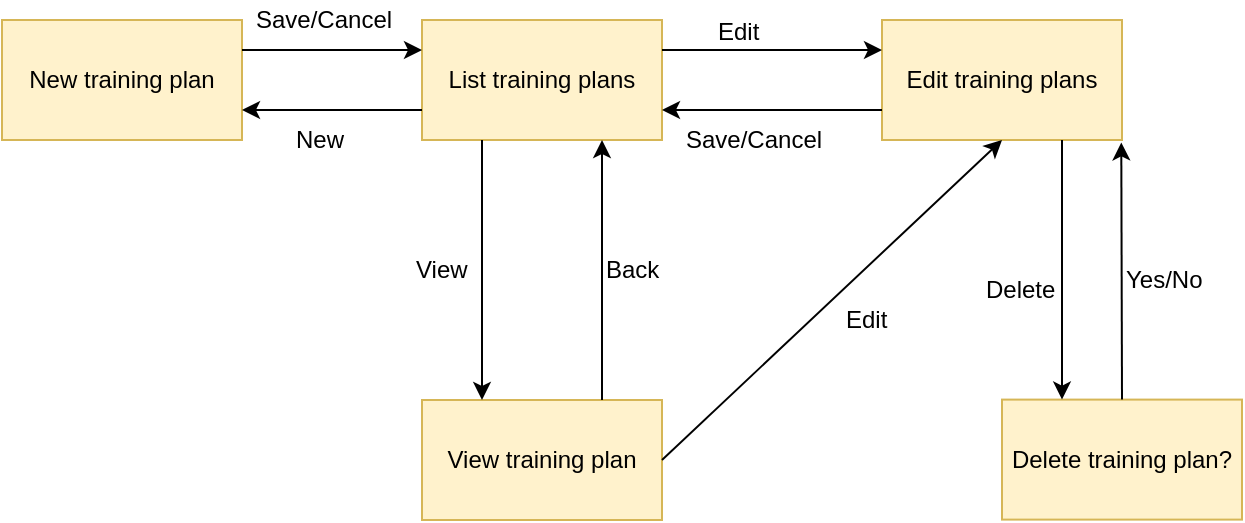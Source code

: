 <mxfile version="12.1.7" type="github" pages="1"><diagram id="vMTPRQpx_NWpKQxrd3b8" name="Page-1"><mxGraphModel dx="1038" dy="580" grid="1" gridSize="10" guides="1" tooltips="1" connect="1" arrows="1" fold="1" page="1" pageScale="1" pageWidth="827" pageHeight="1169" math="0" shadow="0"><root><mxCell id="0"/><mxCell id="1" parent="0"/><mxCell id="5e7l3O7AnHut7wVDgeGf-1" value="New training plan" style="rounded=0;whiteSpace=wrap;html=1;fillColor=#fff2cc;strokeColor=#d6b656;" parent="1" vertex="1"><mxGeometry x="100" y="90" width="120" height="60" as="geometry"/></mxCell><mxCell id="5e7l3O7AnHut7wVDgeGf-2" value="List training plans" style="rounded=0;whiteSpace=wrap;html=1;fillColor=#fff2cc;strokeColor=#d6b656;" parent="1" vertex="1"><mxGeometry x="310" y="90" width="120" height="60" as="geometry"/></mxCell><mxCell id="5e7l3O7AnHut7wVDgeGf-3" value="Edit training plans" style="rounded=0;whiteSpace=wrap;html=1;fillColor=#fff2cc;strokeColor=#d6b656;" parent="1" vertex="1"><mxGeometry x="540" y="90" width="120" height="60" as="geometry"/></mxCell><mxCell id="5e7l3O7AnHut7wVDgeGf-4" value="Delete training plan?" style="rounded=0;whiteSpace=wrap;html=1;fillColor=#fff2cc;strokeColor=#d6b656;" parent="1" vertex="1"><mxGeometry x="600" y="279.8" width="120" height="60" as="geometry"/></mxCell><mxCell id="5e7l3O7AnHut7wVDgeGf-5" value="View training plan" style="rounded=0;whiteSpace=wrap;html=1;fillColor=#fff2cc;strokeColor=#d6b656;" parent="1" vertex="1"><mxGeometry x="310" y="280" width="120" height="60" as="geometry"/></mxCell><mxCell id="5e7l3O7AnHut7wVDgeGf-6" value="" style="endArrow=classic;html=1;exitX=1;exitY=0.25;exitDx=0;exitDy=0;entryX=0;entryY=0.25;entryDx=0;entryDy=0;" parent="1" source="5e7l3O7AnHut7wVDgeGf-1" target="5e7l3O7AnHut7wVDgeGf-2" edge="1"><mxGeometry width="50" height="50" relative="1" as="geometry"><mxPoint x="220" y="210" as="sourcePoint"/><mxPoint x="270" y="160" as="targetPoint"/></mxGeometry></mxCell><mxCell id="5e7l3O7AnHut7wVDgeGf-8" value="" style="endArrow=classic;html=1;entryX=1;entryY=0.75;entryDx=0;entryDy=0;exitX=0;exitY=0.75;exitDx=0;exitDy=0;" parent="1" source="5e7l3O7AnHut7wVDgeGf-2" target="5e7l3O7AnHut7wVDgeGf-1" edge="1"><mxGeometry width="50" height="50" relative="1" as="geometry"><mxPoint x="240" y="180" as="sourcePoint"/><mxPoint x="290" y="130" as="targetPoint"/></mxGeometry></mxCell><mxCell id="5e7l3O7AnHut7wVDgeGf-9" value="Save/Cancel" style="text;html=1;resizable=0;points=[];autosize=1;align=left;verticalAlign=top;spacingTop=-4;" parent="1" vertex="1"><mxGeometry x="225" y="80" width="80" height="20" as="geometry"/></mxCell><mxCell id="5e7l3O7AnHut7wVDgeGf-12" value="New" style="text;html=1;resizable=0;points=[];autosize=1;align=left;verticalAlign=top;spacingTop=-4;" parent="1" vertex="1"><mxGeometry x="245" y="140" width="40" height="20" as="geometry"/></mxCell><mxCell id="5e7l3O7AnHut7wVDgeGf-13" value="" style="endArrow=classic;html=1;exitX=1;exitY=0.25;exitDx=0;exitDy=0;entryX=0;entryY=0.25;entryDx=0;entryDy=0;" parent="1" source="5e7l3O7AnHut7wVDgeGf-2" target="5e7l3O7AnHut7wVDgeGf-3" edge="1"><mxGeometry width="50" height="50" relative="1" as="geometry"><mxPoint x="470" y="100" as="sourcePoint"/><mxPoint x="520" y="50" as="targetPoint"/></mxGeometry></mxCell><mxCell id="5e7l3O7AnHut7wVDgeGf-14" value="Edit" style="text;html=1;resizable=0;points=[];autosize=1;align=left;verticalAlign=top;spacingTop=-4;" parent="1" vertex="1"><mxGeometry x="456" y="86" width="40" height="20" as="geometry"/></mxCell><mxCell id="5e7l3O7AnHut7wVDgeGf-15" value="" style="endArrow=classic;html=1;entryX=1;entryY=0.75;entryDx=0;entryDy=0;exitX=0;exitY=0.75;exitDx=0;exitDy=0;" parent="1" source="5e7l3O7AnHut7wVDgeGf-3" target="5e7l3O7AnHut7wVDgeGf-2" edge="1"><mxGeometry width="50" height="50" relative="1" as="geometry"><mxPoint x="430" y="220" as="sourcePoint"/><mxPoint x="480" y="170" as="targetPoint"/></mxGeometry></mxCell><mxCell id="5e7l3O7AnHut7wVDgeGf-16" value="Save/Cancel" style="text;html=1;resizable=0;points=[];autosize=1;align=left;verticalAlign=top;spacingTop=-4;" parent="1" vertex="1"><mxGeometry x="440" y="140" width="80" height="20" as="geometry"/></mxCell><mxCell id="5e7l3O7AnHut7wVDgeGf-17" value="" style="endArrow=classic;html=1;exitX=0.25;exitY=1;exitDx=0;exitDy=0;entryX=0.25;entryY=0;entryDx=0;entryDy=0;" parent="1" source="5e7l3O7AnHut7wVDgeGf-2" target="5e7l3O7AnHut7wVDgeGf-5" edge="1"><mxGeometry width="50" height="50" relative="1" as="geometry"><mxPoint x="370" y="240" as="sourcePoint"/><mxPoint x="420" y="190" as="targetPoint"/></mxGeometry></mxCell><mxCell id="5e7l3O7AnHut7wVDgeGf-18" value="View" style="text;html=1;resizable=0;points=[];autosize=1;align=left;verticalAlign=top;spacingTop=-4;" parent="1" vertex="1"><mxGeometry x="305" y="205" width="40" height="20" as="geometry"/></mxCell><mxCell id="5e7l3O7AnHut7wVDgeGf-19" value="" style="endArrow=classic;html=1;exitX=0.75;exitY=0;exitDx=0;exitDy=0;entryX=0.75;entryY=1;entryDx=0;entryDy=0;" parent="1" source="5e7l3O7AnHut7wVDgeGf-5" target="5e7l3O7AnHut7wVDgeGf-2" edge="1"><mxGeometry width="50" height="50" relative="1" as="geometry"><mxPoint x="380" y="280" as="sourcePoint"/><mxPoint x="430" y="230" as="targetPoint"/></mxGeometry></mxCell><mxCell id="5e7l3O7AnHut7wVDgeGf-20" value="Back" style="text;html=1;resizable=0;points=[];autosize=1;align=left;verticalAlign=top;spacingTop=-4;" parent="1" vertex="1"><mxGeometry x="400" y="205" width="40" height="20" as="geometry"/></mxCell><mxCell id="5e7l3O7AnHut7wVDgeGf-21" value="" style="endArrow=classic;html=1;entryX=0.25;entryY=0;entryDx=0;entryDy=0;exitX=0.75;exitY=1;exitDx=0;exitDy=0;" parent="1" source="5e7l3O7AnHut7wVDgeGf-3" target="5e7l3O7AnHut7wVDgeGf-4" edge="1"><mxGeometry width="50" height="50" relative="1" as="geometry"><mxPoint x="620" y="170" as="sourcePoint"/><mxPoint x="710" y="189.8" as="targetPoint"/></mxGeometry></mxCell><mxCell id="5e7l3O7AnHut7wVDgeGf-22" value="Delete" style="text;html=1;resizable=0;points=[];autosize=1;align=left;verticalAlign=top;spacingTop=-4;" parent="1" vertex="1"><mxGeometry x="590" y="214.8" width="50" height="20" as="geometry"/></mxCell><mxCell id="5e7l3O7AnHut7wVDgeGf-23" value="" style="endArrow=classic;html=1;exitX=0.5;exitY=0;exitDx=0;exitDy=0;entryX=0.997;entryY=1.02;entryDx=0;entryDy=0;entryPerimeter=0;" parent="1" source="5e7l3O7AnHut7wVDgeGf-4" target="5e7l3O7AnHut7wVDgeGf-3" edge="1"><mxGeometry width="50" height="50" relative="1" as="geometry"><mxPoint x="510" y="329.8" as="sourcePoint"/><mxPoint x="770" y="279.8" as="targetPoint"/></mxGeometry></mxCell><mxCell id="5e7l3O7AnHut7wVDgeGf-24" value="Yes/No" style="text;html=1;resizable=0;points=[];autosize=1;align=left;verticalAlign=top;spacingTop=-4;" parent="1" vertex="1"><mxGeometry x="660" y="209.8" width="50" height="20" as="geometry"/></mxCell><mxCell id="5e7l3O7AnHut7wVDgeGf-25" value="" style="endArrow=classic;html=1;exitX=1;exitY=0.5;exitDx=0;exitDy=0;entryX=0.5;entryY=1;entryDx=0;entryDy=0;" parent="1" source="5e7l3O7AnHut7wVDgeGf-5" target="5e7l3O7AnHut7wVDgeGf-3" edge="1"><mxGeometry width="50" height="50" relative="1" as="geometry"><mxPoint x="610" y="310" as="sourcePoint"/><mxPoint x="660" y="260" as="targetPoint"/><Array as="points"/></mxGeometry></mxCell><mxCell id="5e7l3O7AnHut7wVDgeGf-26" value="Edit" style="text;html=1;resizable=0;points=[];autosize=1;align=left;verticalAlign=top;spacingTop=-4;" parent="1" vertex="1"><mxGeometry x="520" y="230" width="40" height="20" as="geometry"/></mxCell></root></mxGraphModel></diagram></mxfile>